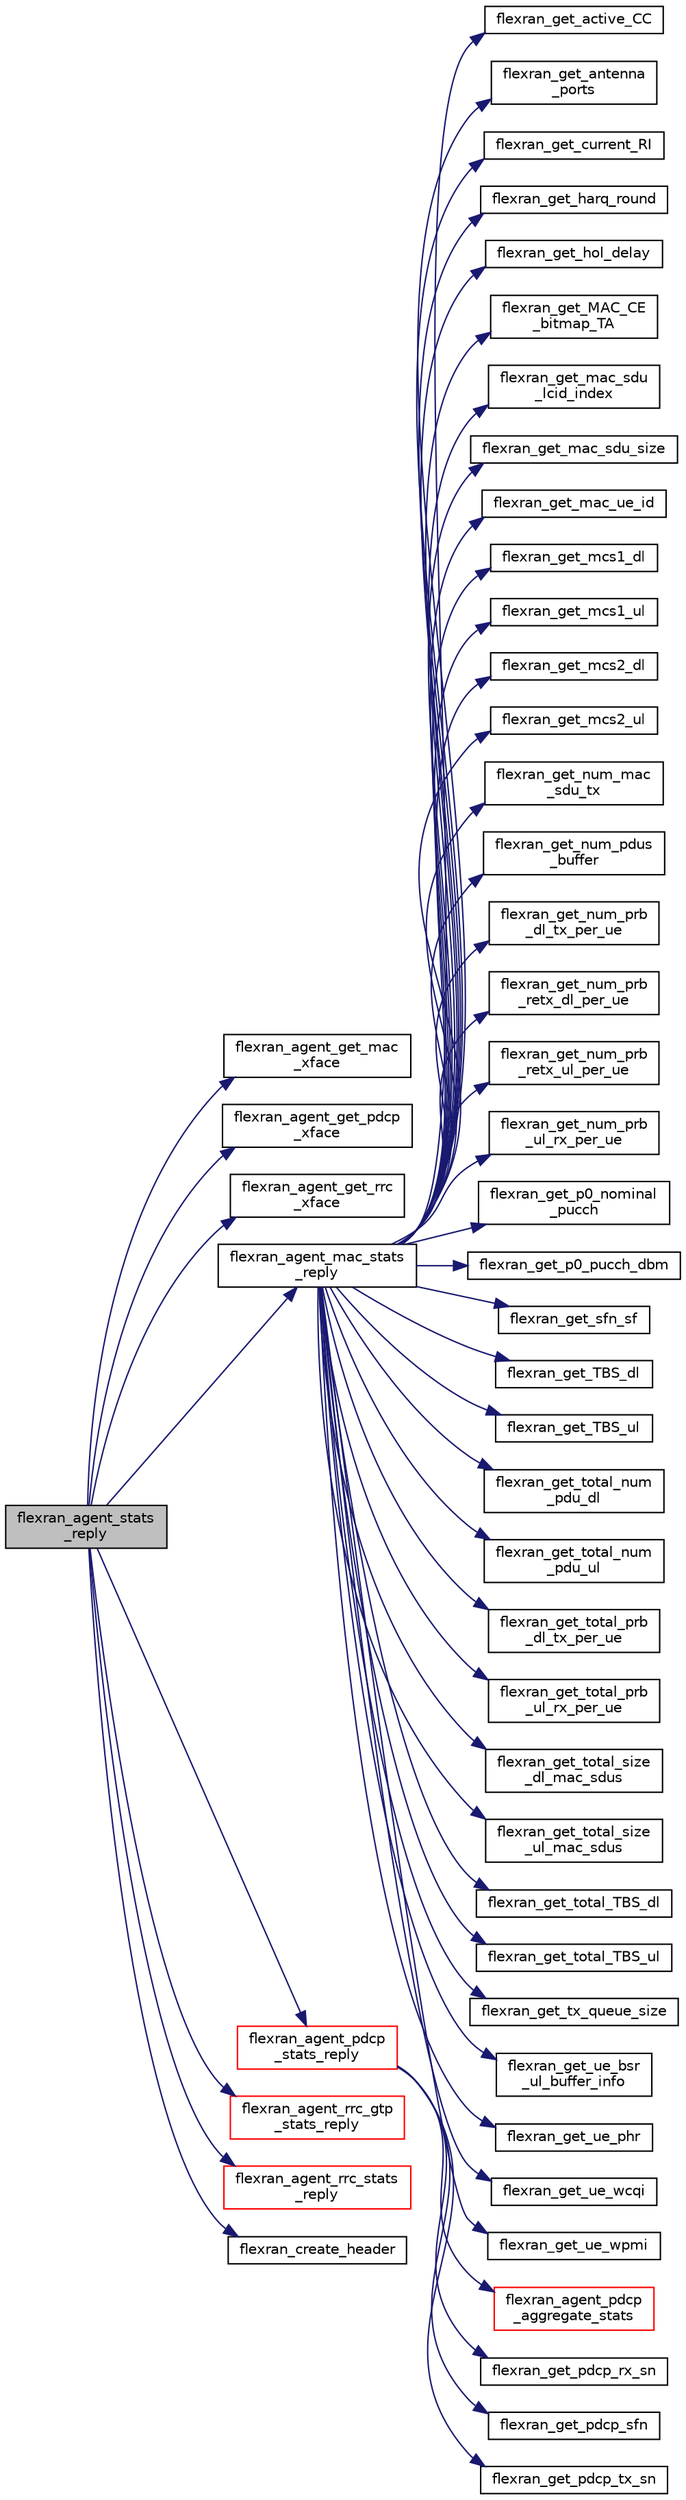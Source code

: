 digraph "flexran_agent_stats_reply"
{
 // LATEX_PDF_SIZE
  edge [fontname="Helvetica",fontsize="10",labelfontname="Helvetica",labelfontsize="10"];
  node [fontname="Helvetica",fontsize="10",shape=record];
  rankdir="LR";
  Node1 [label="flexran_agent_stats\l_reply",height=0.2,width=0.4,color="black", fillcolor="grey75", style="filled", fontcolor="black",tooltip=" "];
  Node1 -> Node2 [color="midnightblue",fontsize="10",style="solid",fontname="Helvetica"];
  Node2 [label="flexran_agent_get_mac\l_xface",height=0.2,width=0.4,color="black", fillcolor="white", style="filled",URL="$flexran__agent__mac_8c.html#a6ed74fc929d98eb8129181d1f5b00d08",tooltip=" "];
  Node1 -> Node3 [color="midnightblue",fontsize="10",style="solid",fontname="Helvetica"];
  Node3 [label="flexran_agent_get_pdcp\l_xface",height=0.2,width=0.4,color="black", fillcolor="white", style="filled",URL="$flexran__agent__pdcp_8c.html#aede57f9413c1b737fd7cb63ebac3717d",tooltip=" "];
  Node1 -> Node4 [color="midnightblue",fontsize="10",style="solid",fontname="Helvetica"];
  Node4 [label="flexran_agent_get_rrc\l_xface",height=0.2,width=0.4,color="black", fillcolor="white", style="filled",URL="$flexran__agent__rrc_8c.html#a81a4b61b62cbd82933fc5e20aed9bd08",tooltip=" "];
  Node1 -> Node5 [color="midnightblue",fontsize="10",style="solid",fontname="Helvetica"];
  Node5 [label="flexran_agent_mac_stats\l_reply",height=0.2,width=0.4,color="black", fillcolor="white", style="filled",URL="$flexran__agent__mac_8c.html#ad20d94c04194d76e13adab7f2a07b0f0",tooltip=" "];
  Node5 -> Node6 [color="midnightblue",fontsize="10",style="solid",fontname="Helvetica"];
  Node6 [label="flexran_get_active_CC",height=0.2,width=0.4,color="black", fillcolor="white", style="filled",URL="$flexran__agent__ran__api_8c.html#add02730dd2ab1e9b87e70f6fdcda84d3",tooltip=" "];
  Node5 -> Node7 [color="midnightblue",fontsize="10",style="solid",fontname="Helvetica"];
  Node7 [label="flexran_get_antenna\l_ports",height=0.2,width=0.4,color="black", fillcolor="white", style="filled",URL="$flexran__agent__ran__api_8c.html#a33f0f1e6c2e1381235e7c0121cedc801",tooltip=" "];
  Node5 -> Node8 [color="midnightblue",fontsize="10",style="solid",fontname="Helvetica"];
  Node8 [label="flexran_get_current_RI",height=0.2,width=0.4,color="black", fillcolor="white", style="filled",URL="$flexran__agent__ran__api_8c.html#a76db79c1abea4fc678fe4977037aa9b8",tooltip=" "];
  Node5 -> Node9 [color="midnightblue",fontsize="10",style="solid",fontname="Helvetica"];
  Node9 [label="flexran_get_harq_round",height=0.2,width=0.4,color="black", fillcolor="white", style="filled",URL="$flexran__agent__ran__api_8c.html#ad24aa0c4ffb5cccfd2f569f37f4f5d44",tooltip=" "];
  Node5 -> Node10 [color="midnightblue",fontsize="10",style="solid",fontname="Helvetica"];
  Node10 [label="flexran_get_hol_delay",height=0.2,width=0.4,color="black", fillcolor="white", style="filled",URL="$flexran__agent__ran__api_8c.html#a93a8e813eb2194fc1926a7ffcee8c146",tooltip=" "];
  Node5 -> Node11 [color="midnightblue",fontsize="10",style="solid",fontname="Helvetica"];
  Node11 [label="flexran_get_MAC_CE\l_bitmap_TA",height=0.2,width=0.4,color="black", fillcolor="white", style="filled",URL="$flexran__agent__ran__api_8c.html#a02d2d58c892accc481e0afef2d82a692",tooltip=" "];
  Node5 -> Node12 [color="midnightblue",fontsize="10",style="solid",fontname="Helvetica"];
  Node12 [label="flexran_get_mac_sdu\l_lcid_index",height=0.2,width=0.4,color="black", fillcolor="white", style="filled",URL="$flexran__agent__ran__api_8c.html#a65c3a6e13a384b28961b7522743c8cf9",tooltip=" "];
  Node5 -> Node13 [color="midnightblue",fontsize="10",style="solid",fontname="Helvetica"];
  Node13 [label="flexran_get_mac_sdu_size",height=0.2,width=0.4,color="black", fillcolor="white", style="filled",URL="$flexran__agent__ran__api_8c.html#a4bd252bf63eaf08b59932a605d808cf9",tooltip=" "];
  Node5 -> Node14 [color="midnightblue",fontsize="10",style="solid",fontname="Helvetica"];
  Node14 [label="flexran_get_mac_ue_id",height=0.2,width=0.4,color="black", fillcolor="white", style="filled",URL="$flexran__agent__ran__api_8c.html#a94e5250ce7c6cb5b6b6380c758efcd97",tooltip=" "];
  Node5 -> Node15 [color="midnightblue",fontsize="10",style="solid",fontname="Helvetica"];
  Node15 [label="flexran_get_mcs1_dl",height=0.2,width=0.4,color="black", fillcolor="white", style="filled",URL="$flexran__agent__ran__api_8c.html#a439f98cbbf625de2f37b8c962fda0682",tooltip=" "];
  Node5 -> Node16 [color="midnightblue",fontsize="10",style="solid",fontname="Helvetica"];
  Node16 [label="flexran_get_mcs1_ul",height=0.2,width=0.4,color="black", fillcolor="white", style="filled",URL="$flexran__agent__ran__api_8c.html#ad362164fd70900a8019f4364b58f1fa1",tooltip=" "];
  Node5 -> Node17 [color="midnightblue",fontsize="10",style="solid",fontname="Helvetica"];
  Node17 [label="flexran_get_mcs2_dl",height=0.2,width=0.4,color="black", fillcolor="white", style="filled",URL="$flexran__agent__ran__api_8c.html#a526b54c4adfaaa8bebaaec19207c23dd",tooltip=" "];
  Node5 -> Node18 [color="midnightblue",fontsize="10",style="solid",fontname="Helvetica"];
  Node18 [label="flexran_get_mcs2_ul",height=0.2,width=0.4,color="black", fillcolor="white", style="filled",URL="$flexran__agent__ran__api_8c.html#a1246c91bd5224359130fc0b05d79b299",tooltip=" "];
  Node5 -> Node19 [color="midnightblue",fontsize="10",style="solid",fontname="Helvetica"];
  Node19 [label="flexran_get_num_mac\l_sdu_tx",height=0.2,width=0.4,color="black", fillcolor="white", style="filled",URL="$flexran__agent__ran__api_8c.html#aa71bebd12a55639479c0c7e07e5e9fa8",tooltip=" "];
  Node5 -> Node20 [color="midnightblue",fontsize="10",style="solid",fontname="Helvetica"];
  Node20 [label="flexran_get_num_pdus\l_buffer",height=0.2,width=0.4,color="black", fillcolor="white", style="filled",URL="$flexran__agent__ran__api_8c.html#ab5d1e6edddca5357b281fdde1bbe07e7",tooltip=" "];
  Node5 -> Node21 [color="midnightblue",fontsize="10",style="solid",fontname="Helvetica"];
  Node21 [label="flexran_get_num_prb\l_dl_tx_per_ue",height=0.2,width=0.4,color="black", fillcolor="white", style="filled",URL="$flexran__agent__ran__api_8c.html#a1b14dda41d2e1393a5c47aea4dc0b4bb",tooltip=" "];
  Node5 -> Node22 [color="midnightblue",fontsize="10",style="solid",fontname="Helvetica"];
  Node22 [label="flexran_get_num_prb\l_retx_dl_per_ue",height=0.2,width=0.4,color="black", fillcolor="white", style="filled",URL="$flexran__agent__ran__api_8c.html#a779f031003a210a6c9362dceb6418143",tooltip=" "];
  Node5 -> Node23 [color="midnightblue",fontsize="10",style="solid",fontname="Helvetica"];
  Node23 [label="flexran_get_num_prb\l_retx_ul_per_ue",height=0.2,width=0.4,color="black", fillcolor="white", style="filled",URL="$flexran__agent__ran__api_8c.html#a93f81769a1f87c0c12b1fca6ed978e82",tooltip=" "];
  Node5 -> Node24 [color="midnightblue",fontsize="10",style="solid",fontname="Helvetica"];
  Node24 [label="flexran_get_num_prb\l_ul_rx_per_ue",height=0.2,width=0.4,color="black", fillcolor="white", style="filled",URL="$flexran__agent__ran__api_8c.html#a20653ee9f97b97a77ec5225ec96e67be",tooltip=" "];
  Node5 -> Node25 [color="midnightblue",fontsize="10",style="solid",fontname="Helvetica"];
  Node25 [label="flexran_get_p0_nominal\l_pucch",height=0.2,width=0.4,color="black", fillcolor="white", style="filled",URL="$flexran__agent__ran__api_8c.html#a94f3e6aa8b5407c35f90f70b42d09f91",tooltip=" "];
  Node5 -> Node26 [color="midnightblue",fontsize="10",style="solid",fontname="Helvetica"];
  Node26 [label="flexran_get_p0_pucch_dbm",height=0.2,width=0.4,color="black", fillcolor="white", style="filled",URL="$flexran__agent__ran__api_8c.html#a6228091ea5c148642f10b682a7b25b1a",tooltip=" "];
  Node5 -> Node27 [color="midnightblue",fontsize="10",style="solid",fontname="Helvetica"];
  Node27 [label="flexran_get_sfn_sf",height=0.2,width=0.4,color="black", fillcolor="white", style="filled",URL="$flexran__agent__ran__api_8c.html#a79c45e37cfdce318f6dab65309873cf2",tooltip=" "];
  Node5 -> Node28 [color="midnightblue",fontsize="10",style="solid",fontname="Helvetica"];
  Node28 [label="flexran_get_TBS_dl",height=0.2,width=0.4,color="black", fillcolor="white", style="filled",URL="$flexran__agent__ran__api_8c.html#a9e2a7bb4e82f11494c16ca2d6cbcc602",tooltip=" "];
  Node5 -> Node29 [color="midnightblue",fontsize="10",style="solid",fontname="Helvetica"];
  Node29 [label="flexran_get_TBS_ul",height=0.2,width=0.4,color="black", fillcolor="white", style="filled",URL="$flexran__agent__ran__api_8c.html#aa5c369188b8e652bb68f4bb1556c8625",tooltip=" "];
  Node5 -> Node30 [color="midnightblue",fontsize="10",style="solid",fontname="Helvetica"];
  Node30 [label="flexran_get_total_num\l_pdu_dl",height=0.2,width=0.4,color="black", fillcolor="white", style="filled",URL="$flexran__agent__ran__api_8c.html#a6618b6ae671f16bef112eb27bd28224f",tooltip=" "];
  Node5 -> Node31 [color="midnightblue",fontsize="10",style="solid",fontname="Helvetica"];
  Node31 [label="flexran_get_total_num\l_pdu_ul",height=0.2,width=0.4,color="black", fillcolor="white", style="filled",URL="$flexran__agent__ran__api_8c.html#a13b39c23dc62a205f45b222df886110f",tooltip=" "];
  Node5 -> Node32 [color="midnightblue",fontsize="10",style="solid",fontname="Helvetica"];
  Node32 [label="flexran_get_total_prb\l_dl_tx_per_ue",height=0.2,width=0.4,color="black", fillcolor="white", style="filled",URL="$flexran__agent__ran__api_8c.html#a9ce2d2b9fad7be6e11b14fda8fa3c577",tooltip=" "];
  Node5 -> Node33 [color="midnightblue",fontsize="10",style="solid",fontname="Helvetica"];
  Node33 [label="flexran_get_total_prb\l_ul_rx_per_ue",height=0.2,width=0.4,color="black", fillcolor="white", style="filled",URL="$flexran__agent__ran__api_8c.html#aced1b972bedd23d2bd8d372ec0d4fc50",tooltip=" "];
  Node5 -> Node34 [color="midnightblue",fontsize="10",style="solid",fontname="Helvetica"];
  Node34 [label="flexran_get_total_size\l_dl_mac_sdus",height=0.2,width=0.4,color="black", fillcolor="white", style="filled",URL="$flexran__agent__ran__api_8c.html#ae7c2f65f3df83e72887710247d0a41b2",tooltip=" "];
  Node5 -> Node35 [color="midnightblue",fontsize="10",style="solid",fontname="Helvetica"];
  Node35 [label="flexran_get_total_size\l_ul_mac_sdus",height=0.2,width=0.4,color="black", fillcolor="white", style="filled",URL="$flexran__agent__ran__api_8c.html#a217b7b4ffad95f0e8db237d669cafdae",tooltip=" "];
  Node5 -> Node36 [color="midnightblue",fontsize="10",style="solid",fontname="Helvetica"];
  Node36 [label="flexran_get_total_TBS_dl",height=0.2,width=0.4,color="black", fillcolor="white", style="filled",URL="$flexran__agent__ran__api_8c.html#a198d4173a20b98a7b5e929f1224976a7",tooltip=" "];
  Node5 -> Node37 [color="midnightblue",fontsize="10",style="solid",fontname="Helvetica"];
  Node37 [label="flexran_get_total_TBS_ul",height=0.2,width=0.4,color="black", fillcolor="white", style="filled",URL="$flexran__agent__ran__api_8c.html#aaca586b494de392777fbd799983a9bc2",tooltip=" "];
  Node5 -> Node38 [color="midnightblue",fontsize="10",style="solid",fontname="Helvetica"];
  Node38 [label="flexran_get_tx_queue_size",height=0.2,width=0.4,color="black", fillcolor="white", style="filled",URL="$flexran__agent__ran__api_8c.html#a091836b9eb29dd9fcce54ee27bd52ca2",tooltip=" "];
  Node5 -> Node39 [color="midnightblue",fontsize="10",style="solid",fontname="Helvetica"];
  Node39 [label="flexran_get_ue_bsr\l_ul_buffer_info",height=0.2,width=0.4,color="black", fillcolor="white", style="filled",URL="$flexran__agent__ran__api_8c.html#a324a112d783f1adc1391e5df25153d51",tooltip=" "];
  Node5 -> Node40 [color="midnightblue",fontsize="10",style="solid",fontname="Helvetica"];
  Node40 [label="flexran_get_ue_phr",height=0.2,width=0.4,color="black", fillcolor="white", style="filled",URL="$flexran__agent__ran__api_8c.html#a579ef23ef1bf1ec5e9e422a06e912835",tooltip=" "];
  Node5 -> Node41 [color="midnightblue",fontsize="10",style="solid",fontname="Helvetica"];
  Node41 [label="flexran_get_ue_wcqi",height=0.2,width=0.4,color="black", fillcolor="white", style="filled",URL="$flexran__agent__ran__api_8c.html#a9d23447014f5997bf157b37f0994981c",tooltip=" "];
  Node5 -> Node42 [color="midnightblue",fontsize="10",style="solid",fontname="Helvetica"];
  Node42 [label="flexran_get_ue_wpmi",height=0.2,width=0.4,color="black", fillcolor="white", style="filled",URL="$flexran__agent__ran__api_8c.html#ad61072666d61f72b1b256793b05c5ca6",tooltip=" "];
  Node1 -> Node43 [color="midnightblue",fontsize="10",style="solid",fontname="Helvetica"];
  Node43 [label="flexran_agent_pdcp\l_stats_reply",height=0.2,width=0.4,color="red", fillcolor="white", style="filled",URL="$flexran__agent__pdcp_8c.html#ade850e192729040ea4c2623e88c76d74",tooltip=" "];
  Node43 -> Node44 [color="midnightblue",fontsize="10",style="solid",fontname="Helvetica"];
  Node44 [label="flexran_agent_pdcp\l_aggregate_stats",height=0.2,width=0.4,color="red", fillcolor="white", style="filled",URL="$flexran__agent__pdcp_8c.html#a7f661eb1bd3b59d3dce195f6439f7298",tooltip=" "];
  Node43 -> Node58 [color="midnightblue",fontsize="10",style="solid",fontname="Helvetica"];
  Node58 [label="flexran_get_pdcp_rx_sn",height=0.2,width=0.4,color="black", fillcolor="white", style="filled",URL="$flexran__agent__ran__api_8c.html#a516e941144c54945f4af7777c922aa6e",tooltip=" "];
  Node43 -> Node59 [color="midnightblue",fontsize="10",style="solid",fontname="Helvetica"];
  Node59 [label="flexran_get_pdcp_sfn",height=0.2,width=0.4,color="black", fillcolor="white", style="filled",URL="$flexran__agent__ran__api_8c.html#acb8655c31d8c3ed4919114d9c1431a67",tooltip=" "];
  Node43 -> Node60 [color="midnightblue",fontsize="10",style="solid",fontname="Helvetica"];
  Node60 [label="flexran_get_pdcp_tx_sn",height=0.2,width=0.4,color="black", fillcolor="white", style="filled",URL="$flexran__agent__ran__api_8c.html#a1e5f65b505b49b5343e5bc2086d9104c",tooltip=" "];
  Node1 -> Node62 [color="midnightblue",fontsize="10",style="solid",fontname="Helvetica"];
  Node62 [label="flexran_agent_rrc_gtp\l_stats_reply",height=0.2,width=0.4,color="red", fillcolor="white", style="filled",URL="$flexran__agent__rrc_8c.html#a3aa4cc8cb058b557b505a8ff7fc4b2fa",tooltip=" "];
  Node1 -> Node68 [color="midnightblue",fontsize="10",style="solid",fontname="Helvetica"];
  Node68 [label="flexran_agent_rrc_stats\l_reply",height=0.2,width=0.4,color="red", fillcolor="white", style="filled",URL="$flexran__agent__rrc_8c.html#a80744215661d08692b273af7c820b223",tooltip=" "];
  Node1 -> Node76 [color="midnightblue",fontsize="10",style="solid",fontname="Helvetica"];
  Node76 [label="flexran_create_header",height=0.2,width=0.4,color="black", fillcolor="white", style="filled",URL="$flexran__agent__common_8c.html#ab40476ddd945b7e41ec31201bf210e99",tooltip=" "];
}
